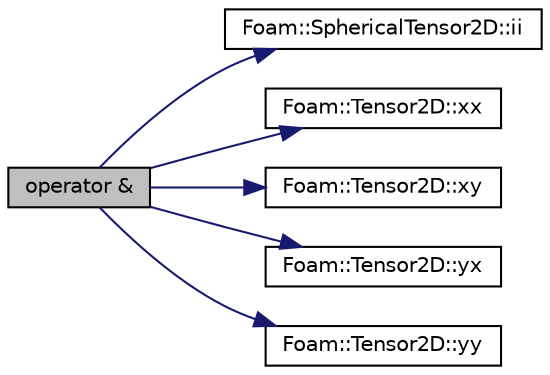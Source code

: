 digraph "operator &amp;"
{
  bgcolor="transparent";
  edge [fontname="Helvetica",fontsize="10",labelfontname="Helvetica",labelfontsize="10"];
  node [fontname="Helvetica",fontsize="10",shape=record];
  rankdir="LR";
  Node141908 [label="operator &",height=0.2,width=0.4,color="black", fillcolor="grey75", style="filled", fontcolor="black"];
  Node141908 -> Node141909 [color="midnightblue",fontsize="10",style="solid",fontname="Helvetica"];
  Node141909 [label="Foam::SphericalTensor2D::ii",height=0.2,width=0.4,color="black",URL="$a29517.html#a8a6ef975bcb1f17d9cd0457417bcac47"];
  Node141908 -> Node141910 [color="midnightblue",fontsize="10",style="solid",fontname="Helvetica"];
  Node141910 [label="Foam::Tensor2D::xx",height=0.2,width=0.4,color="black",URL="$a29701.html#a1b97c7c1ed81b4fb23da8dcb71a8cd2a"];
  Node141908 -> Node141911 [color="midnightblue",fontsize="10",style="solid",fontname="Helvetica"];
  Node141911 [label="Foam::Tensor2D::xy",height=0.2,width=0.4,color="black",URL="$a29701.html#aab470ae2a5eeac8c33a7b6abac6b39b3"];
  Node141908 -> Node141912 [color="midnightblue",fontsize="10",style="solid",fontname="Helvetica"];
  Node141912 [label="Foam::Tensor2D::yx",height=0.2,width=0.4,color="black",URL="$a29701.html#a217bb42e2157c7914d7ebb0ffb730b7d"];
  Node141908 -> Node141913 [color="midnightblue",fontsize="10",style="solid",fontname="Helvetica"];
  Node141913 [label="Foam::Tensor2D::yy",height=0.2,width=0.4,color="black",URL="$a29701.html#aba9d77023a5662b9c2d3639d5de555a0"];
}
